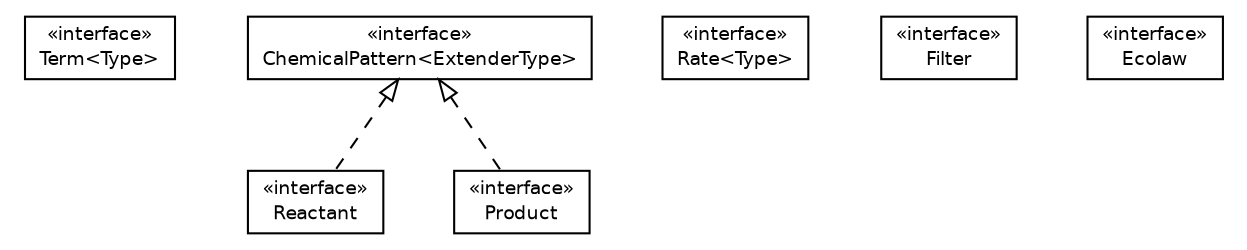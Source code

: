 #!/usr/local/bin/dot
#
# Class diagram 
# Generated by UmlGraph version 4.4 (http://www.spinellis.gr/sw/umlgraph)
#

digraph G {
	edge [fontname="Helvetica",fontsize=10,labelfontname="Helvetica",labelfontsize=10];
	node [fontname="Helvetica",fontsize=10,shape=plaintext];
	// it.apice.sapere.api.ecolaws.Term<Type>
	c245 [label=<<table border="0" cellborder="1" cellspacing="0" cellpadding="2" port="p" href="./Term.html">
		<tr><td><table border="0" cellspacing="0" cellpadding="1">
			<tr><td> &laquo;interface&raquo; </td></tr>
			<tr><td> Term&lt;Type&gt; </td></tr>
		</table></td></tr>
		</table>>, fontname="Helvetica", fontcolor="black", fontsize=9.0];
	// it.apice.sapere.api.ecolaws.Reactant
	c246 [label=<<table border="0" cellborder="1" cellspacing="0" cellpadding="2" port="p" href="./Reactant.html">
		<tr><td><table border="0" cellspacing="0" cellpadding="1">
			<tr><td> &laquo;interface&raquo; </td></tr>
			<tr><td> Reactant </td></tr>
		</table></td></tr>
		</table>>, fontname="Helvetica", fontcolor="black", fontsize=9.0];
	// it.apice.sapere.api.ecolaws.Rate<Type>
	c247 [label=<<table border="0" cellborder="1" cellspacing="0" cellpadding="2" port="p" href="./Rate.html">
		<tr><td><table border="0" cellspacing="0" cellpadding="1">
			<tr><td> &laquo;interface&raquo; </td></tr>
			<tr><td> Rate&lt;Type&gt; </td></tr>
		</table></td></tr>
		</table>>, fontname="Helvetica", fontcolor="black", fontsize=9.0];
	// it.apice.sapere.api.ecolaws.Product
	c248 [label=<<table border="0" cellborder="1" cellspacing="0" cellpadding="2" port="p" href="./Product.html">
		<tr><td><table border="0" cellspacing="0" cellpadding="1">
			<tr><td> &laquo;interface&raquo; </td></tr>
			<tr><td> Product </td></tr>
		</table></td></tr>
		</table>>, fontname="Helvetica", fontcolor="black", fontsize=9.0];
	// it.apice.sapere.api.ecolaws.Filter
	c249 [label=<<table border="0" cellborder="1" cellspacing="0" cellpadding="2" port="p" href="./Filter.html">
		<tr><td><table border="0" cellspacing="0" cellpadding="1">
			<tr><td> &laquo;interface&raquo; </td></tr>
			<tr><td> Filter </td></tr>
		</table></td></tr>
		</table>>, fontname="Helvetica", fontcolor="black", fontsize=9.0];
	// it.apice.sapere.api.ecolaws.Ecolaw
	c250 [label=<<table border="0" cellborder="1" cellspacing="0" cellpadding="2" port="p" href="./Ecolaw.html">
		<tr><td><table border="0" cellspacing="0" cellpadding="1">
			<tr><td> &laquo;interface&raquo; </td></tr>
			<tr><td> Ecolaw </td></tr>
		</table></td></tr>
		</table>>, fontname="Helvetica", fontcolor="black", fontsize=9.0];
	// it.apice.sapere.api.ecolaws.ChemicalPattern<ExtenderType>
	c251 [label=<<table border="0" cellborder="1" cellspacing="0" cellpadding="2" port="p" href="./ChemicalPattern.html">
		<tr><td><table border="0" cellspacing="0" cellpadding="1">
			<tr><td> &laquo;interface&raquo; </td></tr>
			<tr><td> ChemicalPattern&lt;ExtenderType&gt; </td></tr>
		</table></td></tr>
		</table>>, fontname="Helvetica", fontcolor="black", fontsize=9.0];
	//it.apice.sapere.api.ecolaws.Reactant implements it.apice.sapere.api.ecolaws.ChemicalPattern<ExtenderType>
	c251:p -> c246:p [dir=back,arrowtail=empty,style=dashed];
	//it.apice.sapere.api.ecolaws.Product implements it.apice.sapere.api.ecolaws.ChemicalPattern<ExtenderType>
	c251:p -> c248:p [dir=back,arrowtail=empty,style=dashed];
}


